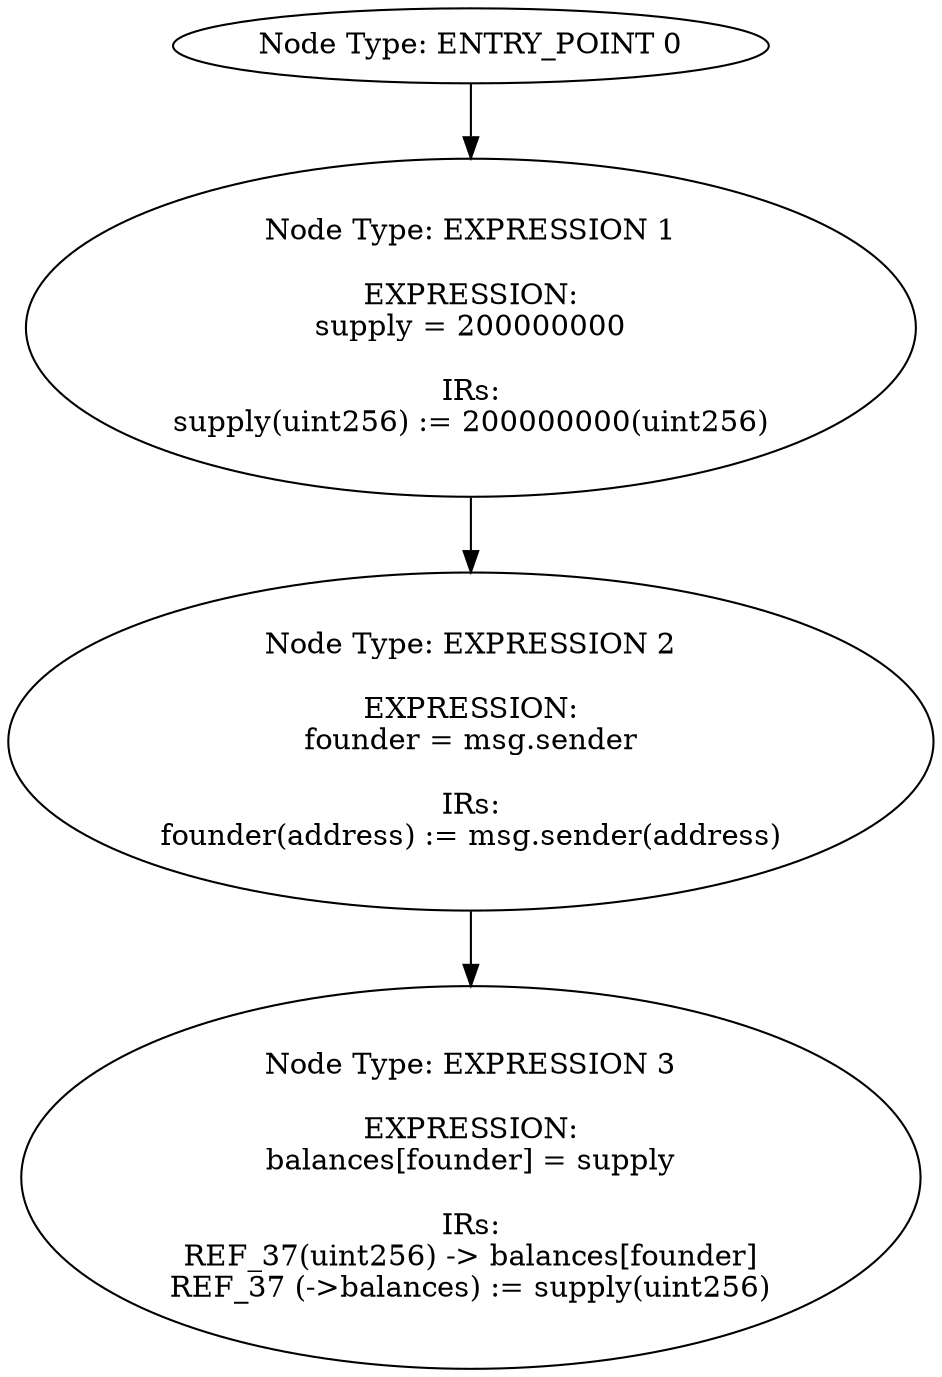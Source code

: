 digraph{
0[label="Node Type: ENTRY_POINT 0
"];
0->1;
1[label="Node Type: EXPRESSION 1

EXPRESSION:
supply = 200000000

IRs:
supply(uint256) := 200000000(uint256)"];
1->2;
2[label="Node Type: EXPRESSION 2

EXPRESSION:
founder = msg.sender

IRs:
founder(address) := msg.sender(address)"];
2->3;
3[label="Node Type: EXPRESSION 3

EXPRESSION:
balances[founder] = supply

IRs:
REF_37(uint256) -> balances[founder]
REF_37 (->balances) := supply(uint256)"];
}
